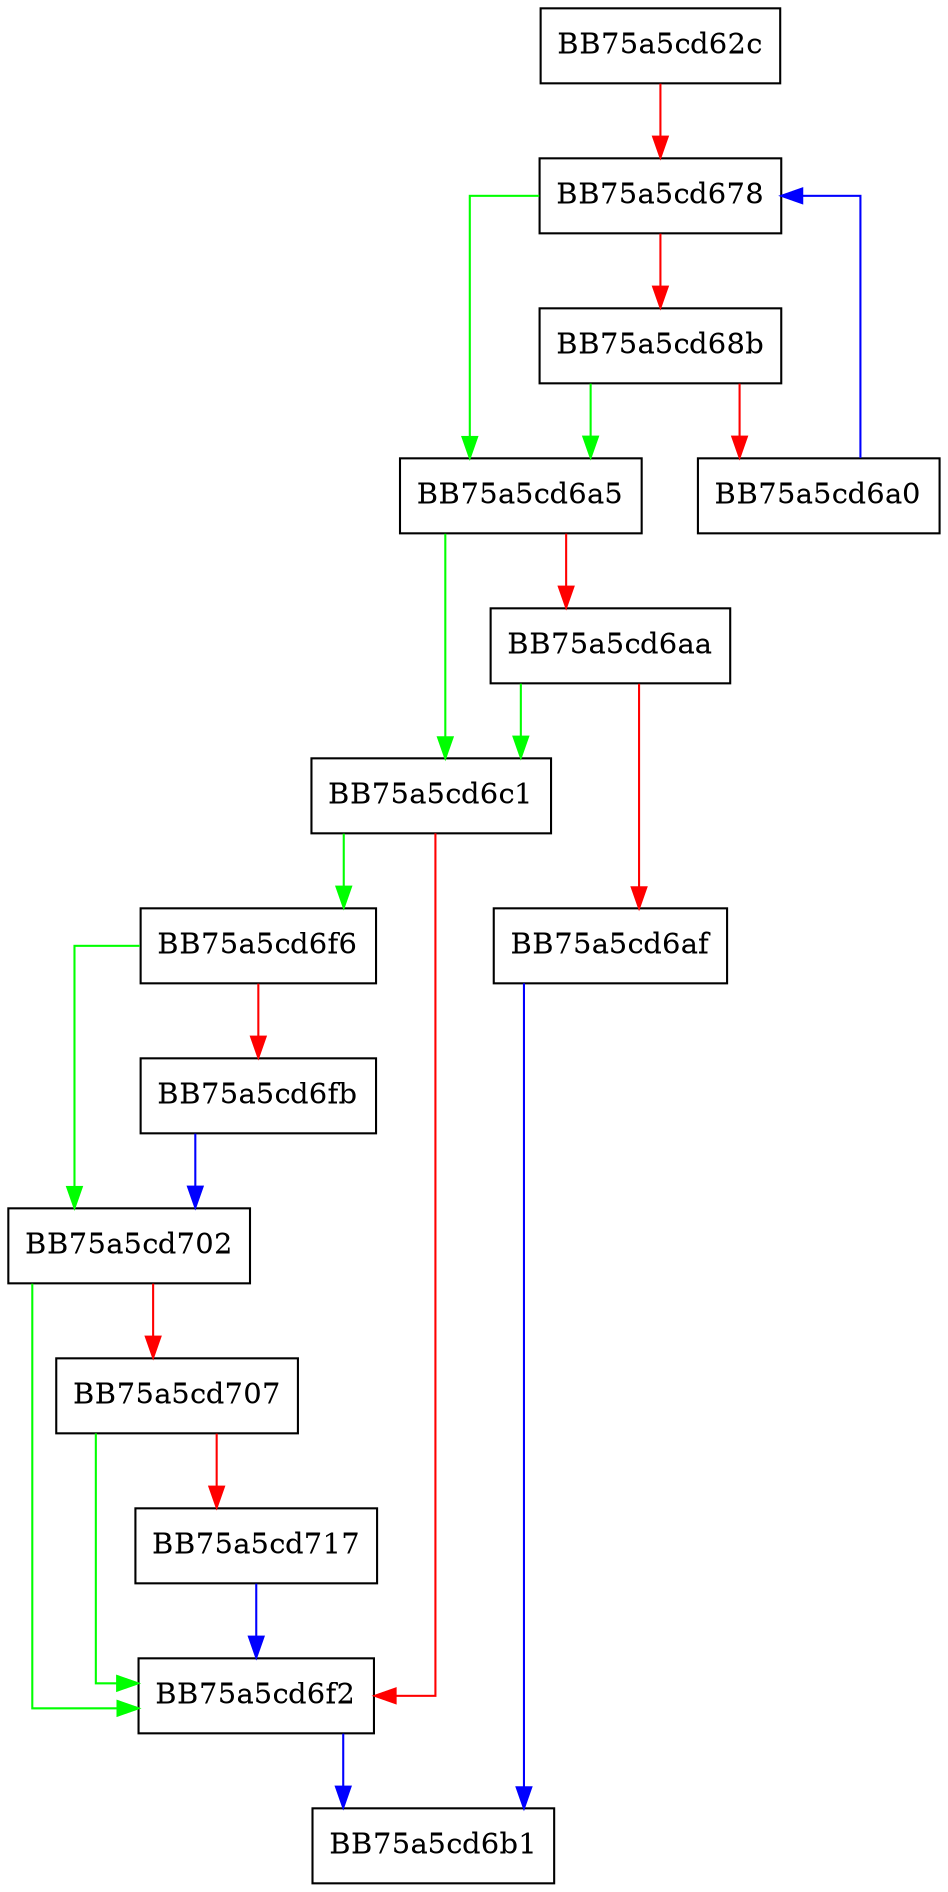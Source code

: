 digraph insert {
  node [shape="box"];
  graph [splines=ortho];
  BB75a5cd62c -> BB75a5cd678 [color="red"];
  BB75a5cd678 -> BB75a5cd6a5 [color="green"];
  BB75a5cd678 -> BB75a5cd68b [color="red"];
  BB75a5cd68b -> BB75a5cd6a5 [color="green"];
  BB75a5cd68b -> BB75a5cd6a0 [color="red"];
  BB75a5cd6a0 -> BB75a5cd678 [color="blue"];
  BB75a5cd6a5 -> BB75a5cd6c1 [color="green"];
  BB75a5cd6a5 -> BB75a5cd6aa [color="red"];
  BB75a5cd6aa -> BB75a5cd6c1 [color="green"];
  BB75a5cd6aa -> BB75a5cd6af [color="red"];
  BB75a5cd6af -> BB75a5cd6b1 [color="blue"];
  BB75a5cd6c1 -> BB75a5cd6f6 [color="green"];
  BB75a5cd6c1 -> BB75a5cd6f2 [color="red"];
  BB75a5cd6f2 -> BB75a5cd6b1 [color="blue"];
  BB75a5cd6f6 -> BB75a5cd702 [color="green"];
  BB75a5cd6f6 -> BB75a5cd6fb [color="red"];
  BB75a5cd6fb -> BB75a5cd702 [color="blue"];
  BB75a5cd702 -> BB75a5cd6f2 [color="green"];
  BB75a5cd702 -> BB75a5cd707 [color="red"];
  BB75a5cd707 -> BB75a5cd6f2 [color="green"];
  BB75a5cd707 -> BB75a5cd717 [color="red"];
  BB75a5cd717 -> BB75a5cd6f2 [color="blue"];
}